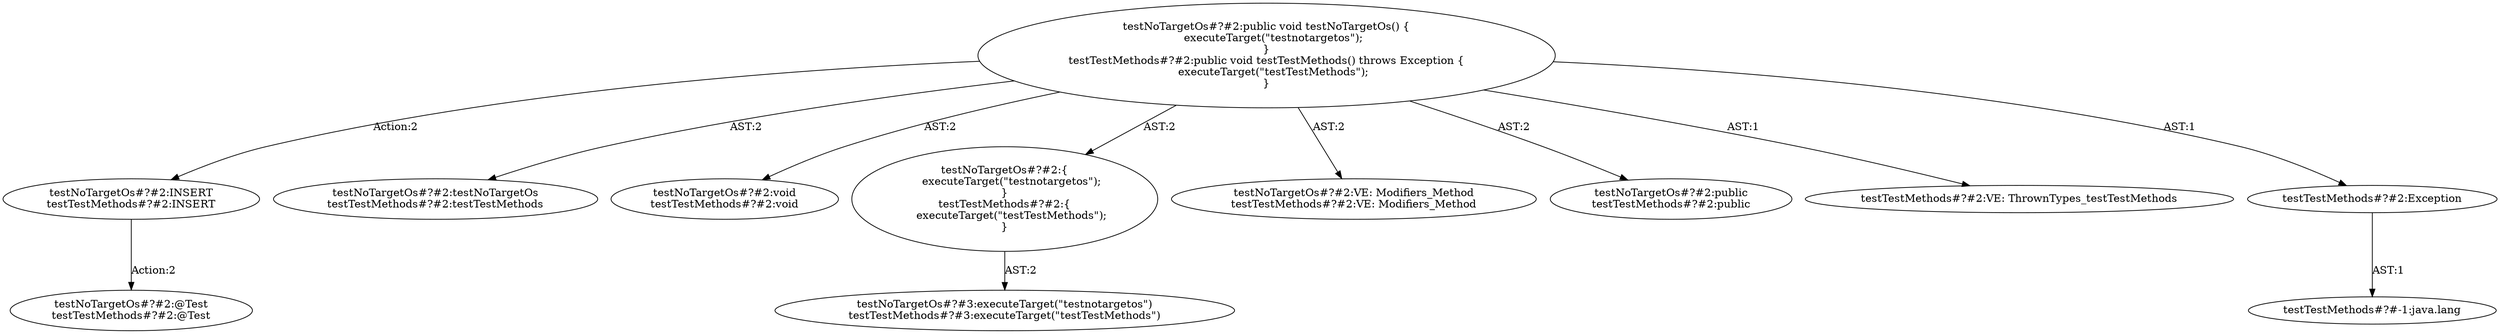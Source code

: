 digraph "Pattern" {
0 [label="testNoTargetOs#?#2:INSERT
testTestMethods#?#2:INSERT" shape=ellipse]
1 [label="testNoTargetOs#?#2:public void testNoTargetOs() \{
    executeTarget(\"testnotargetos\");
\}
testTestMethods#?#2:public void testTestMethods() throws Exception \{
    executeTarget(\"testTestMethods\");
\}" shape=ellipse]
2 [label="testNoTargetOs#?#2:testNoTargetOs
testTestMethods#?#2:testTestMethods" shape=ellipse]
3 [label="testNoTargetOs#?#2:void
testTestMethods#?#2:void" shape=ellipse]
4 [label="testNoTargetOs#?#2:\{
    executeTarget(\"testnotargetos\");
\}
testTestMethods#?#2:\{
    executeTarget(\"testTestMethods\");
\}" shape=ellipse]
5 [label="testNoTargetOs#?#3:executeTarget(\"testnotargetos\")
testTestMethods#?#3:executeTarget(\"testTestMethods\")" shape=ellipse]
6 [label="testNoTargetOs#?#2:VE: Modifiers_Method
testTestMethods#?#2:VE: Modifiers_Method" shape=ellipse]
7 [label="testNoTargetOs#?#2:public
testTestMethods#?#2:public" shape=ellipse]
8 [label="testNoTargetOs#?#2:@Test
testTestMethods#?#2:@Test" shape=ellipse]
9 [label="testTestMethods#?#2:VE: ThrownTypes_testTestMethods" shape=ellipse]
10 [label="testTestMethods#?#2:Exception" shape=ellipse]
11 [label="testTestMethods#?#-1:java.lang" shape=ellipse]
0 -> 8 [label="Action:2"];
1 -> 0 [label="Action:2"];
1 -> 2 [label="AST:2"];
1 -> 3 [label="AST:2"];
1 -> 4 [label="AST:2"];
1 -> 6 [label="AST:2"];
1 -> 7 [label="AST:2"];
1 -> 9 [label="AST:1"];
1 -> 10 [label="AST:1"];
4 -> 5 [label="AST:2"];
10 -> 11 [label="AST:1"];
}